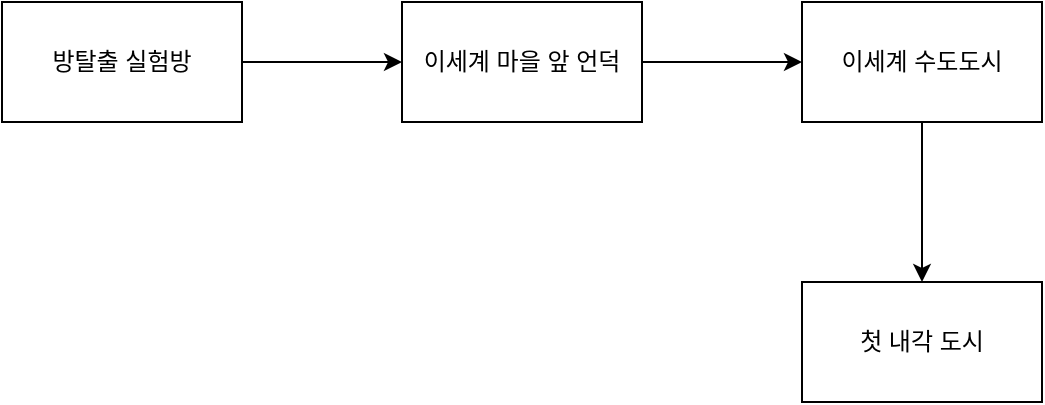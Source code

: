 <mxfile version="24.6.4" type="github">
  <diagram name="페이지-1" id="4QaJQtLERetU7g9xK6nh">
    <mxGraphModel dx="1009" dy="610" grid="0" gridSize="10" guides="1" tooltips="1" connect="1" arrows="1" fold="1" page="0" pageScale="1" pageWidth="827" pageHeight="1169" math="0" shadow="0">
      <root>
        <mxCell id="0" />
        <mxCell id="1" parent="0" />
        <mxCell id="6H5fQclWQZdbzLlp5CsL-3" value="" style="edgeStyle=orthogonalEdgeStyle;rounded=0;orthogonalLoop=1;jettySize=auto;html=1;" edge="1" parent="1" source="6H5fQclWQZdbzLlp5CsL-1" target="6H5fQclWQZdbzLlp5CsL-2">
          <mxGeometry relative="1" as="geometry" />
        </mxCell>
        <mxCell id="6H5fQclWQZdbzLlp5CsL-1" value="방탈출 실험방" style="rounded=0;whiteSpace=wrap;html=1;" vertex="1" parent="1">
          <mxGeometry x="197" y="151" width="120" height="60" as="geometry" />
        </mxCell>
        <mxCell id="6H5fQclWQZdbzLlp5CsL-5" value="" style="edgeStyle=orthogonalEdgeStyle;rounded=0;orthogonalLoop=1;jettySize=auto;html=1;" edge="1" parent="1" source="6H5fQclWQZdbzLlp5CsL-2" target="6H5fQclWQZdbzLlp5CsL-4">
          <mxGeometry relative="1" as="geometry" />
        </mxCell>
        <mxCell id="6H5fQclWQZdbzLlp5CsL-2" value="이세계 마을 앞 언덕" style="whiteSpace=wrap;html=1;rounded=0;" vertex="1" parent="1">
          <mxGeometry x="397" y="151" width="120" height="60" as="geometry" />
        </mxCell>
        <mxCell id="6H5fQclWQZdbzLlp5CsL-7" value="" style="edgeStyle=orthogonalEdgeStyle;rounded=0;orthogonalLoop=1;jettySize=auto;html=1;" edge="1" parent="1" source="6H5fQclWQZdbzLlp5CsL-4" target="6H5fQclWQZdbzLlp5CsL-6">
          <mxGeometry relative="1" as="geometry" />
        </mxCell>
        <mxCell id="6H5fQclWQZdbzLlp5CsL-4" value="이세계 수도도시" style="whiteSpace=wrap;html=1;rounded=0;" vertex="1" parent="1">
          <mxGeometry x="597" y="151" width="120" height="60" as="geometry" />
        </mxCell>
        <mxCell id="6H5fQclWQZdbzLlp5CsL-6" value="첫 내각 도시" style="whiteSpace=wrap;html=1;rounded=0;" vertex="1" parent="1">
          <mxGeometry x="597" y="291" width="120" height="60" as="geometry" />
        </mxCell>
      </root>
    </mxGraphModel>
  </diagram>
</mxfile>
